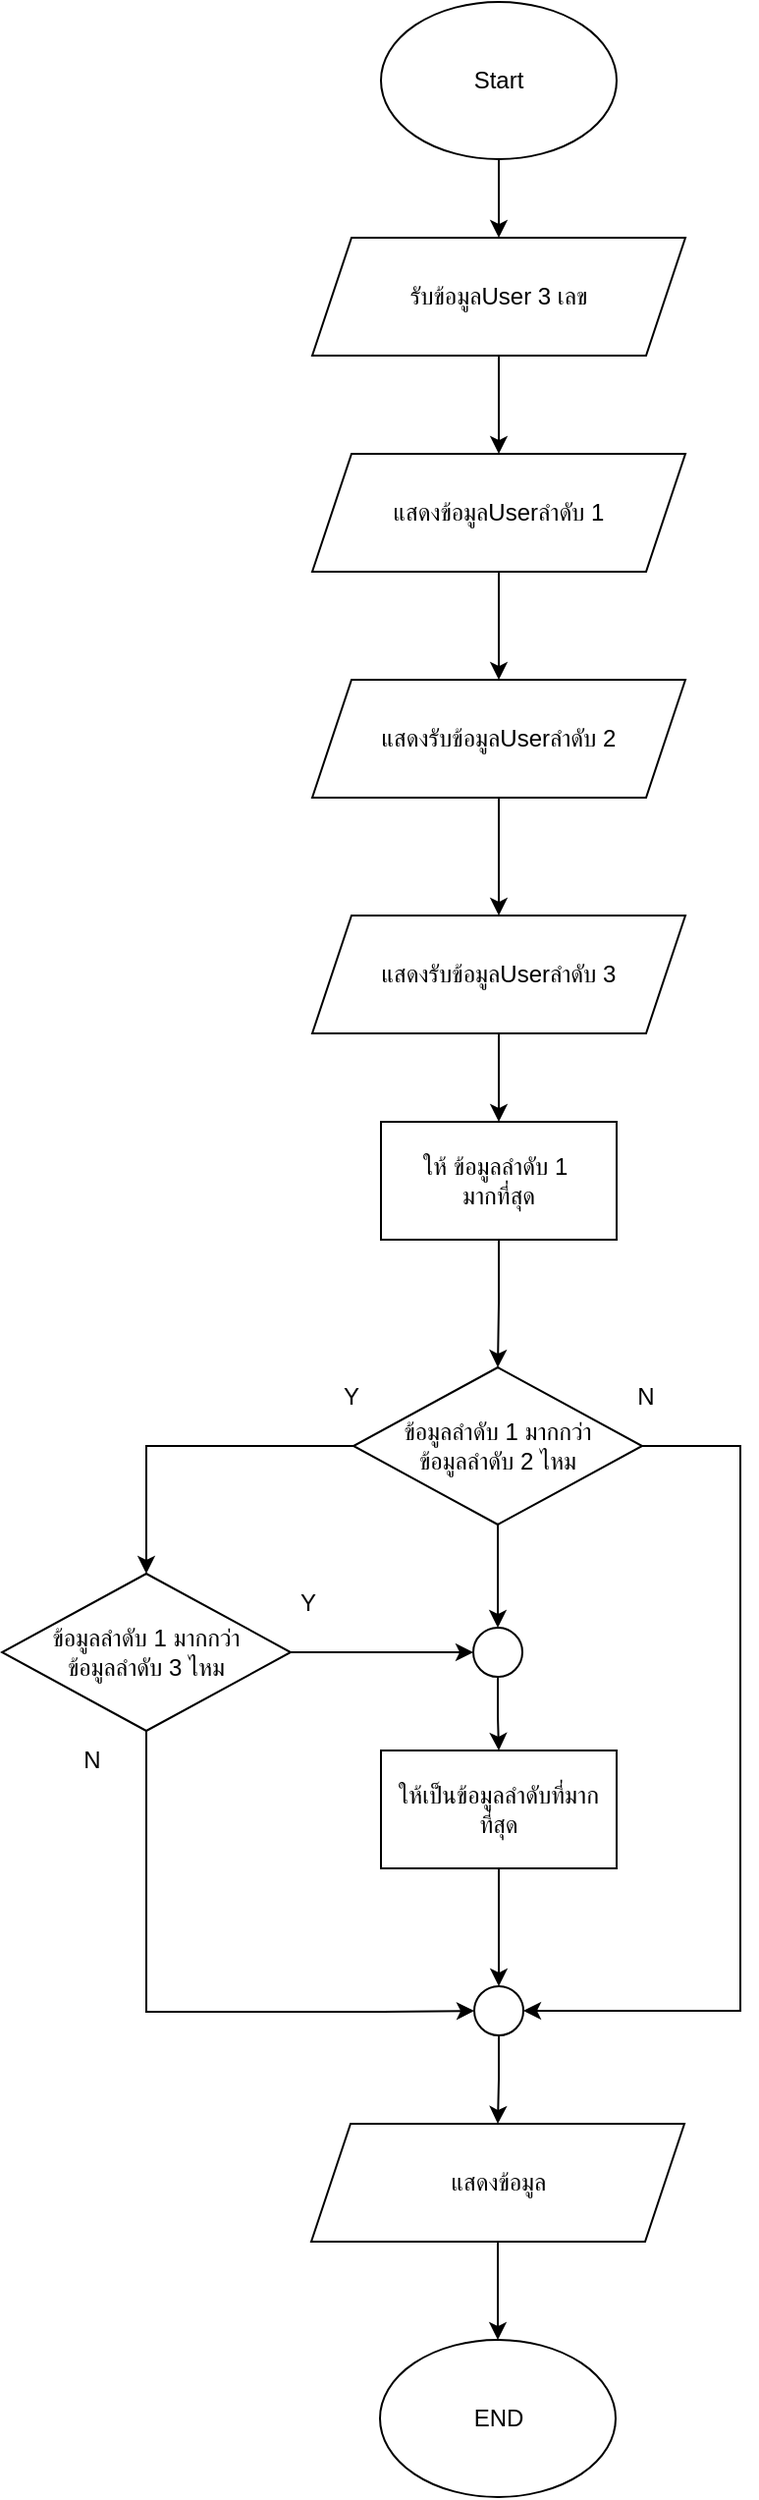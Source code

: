 <mxfile version="25.0.1">
  <diagram name="หน้า-1" id="79Dz5K5z7YCA5iU9ygR0">
    <mxGraphModel dx="3604" dy="1325" grid="1" gridSize="10" guides="1" tooltips="1" connect="1" arrows="1" fold="1" page="1" pageScale="1" pageWidth="827" pageHeight="1169" math="0" shadow="0">
      <root>
        <mxCell id="0" />
        <mxCell id="1" parent="0" />
        <mxCell id="8YtkrATVPZm9ApoZF7PL-10" value="" style="edgeStyle=orthogonalEdgeStyle;rounded=0;orthogonalLoop=1;jettySize=auto;html=1;" edge="1" parent="1" source="8YtkrATVPZm9ApoZF7PL-1" target="8YtkrATVPZm9ApoZF7PL-9">
          <mxGeometry relative="1" as="geometry" />
        </mxCell>
        <mxCell id="8YtkrATVPZm9ApoZF7PL-1" value="Start" style="ellipse;whiteSpace=wrap;html=1;" vertex="1" parent="1">
          <mxGeometry x="-473" y="50" width="120" height="80" as="geometry" />
        </mxCell>
        <mxCell id="8YtkrATVPZm9ApoZF7PL-6" value="" style="edgeStyle=orthogonalEdgeStyle;rounded=0;orthogonalLoop=1;jettySize=auto;html=1;" edge="1" parent="1" source="8YtkrATVPZm9ApoZF7PL-2" target="8YtkrATVPZm9ApoZF7PL-3">
          <mxGeometry relative="1" as="geometry" />
        </mxCell>
        <mxCell id="8YtkrATVPZm9ApoZF7PL-2" value="แสดงข้อมูลUserลำดับ 1" style="shape=parallelogram;perimeter=parallelogramPerimeter;whiteSpace=wrap;html=1;fixedSize=1;" vertex="1" parent="1">
          <mxGeometry x="-508" y="280" width="190" height="60" as="geometry" />
        </mxCell>
        <mxCell id="8YtkrATVPZm9ApoZF7PL-7" value="" style="edgeStyle=orthogonalEdgeStyle;rounded=0;orthogonalLoop=1;jettySize=auto;html=1;" edge="1" parent="1" source="8YtkrATVPZm9ApoZF7PL-3" target="8YtkrATVPZm9ApoZF7PL-4">
          <mxGeometry relative="1" as="geometry" />
        </mxCell>
        <mxCell id="8YtkrATVPZm9ApoZF7PL-3" value="แสดงรับข้อมูลUserลำดับ 2" style="shape=parallelogram;perimeter=parallelogramPerimeter;whiteSpace=wrap;html=1;fixedSize=1;" vertex="1" parent="1">
          <mxGeometry x="-508" y="395" width="190" height="60" as="geometry" />
        </mxCell>
        <mxCell id="8YtkrATVPZm9ApoZF7PL-13" value="" style="edgeStyle=orthogonalEdgeStyle;rounded=0;orthogonalLoop=1;jettySize=auto;html=1;" edge="1" parent="1" source="8YtkrATVPZm9ApoZF7PL-4" target="8YtkrATVPZm9ApoZF7PL-12">
          <mxGeometry relative="1" as="geometry" />
        </mxCell>
        <mxCell id="8YtkrATVPZm9ApoZF7PL-4" value="แสดงรับข้อมูลUserลำดับ 3" style="shape=parallelogram;perimeter=parallelogramPerimeter;whiteSpace=wrap;html=1;fixedSize=1;" vertex="1" parent="1">
          <mxGeometry x="-508" y="515" width="190" height="60" as="geometry" />
        </mxCell>
        <mxCell id="8YtkrATVPZm9ApoZF7PL-11" value="" style="edgeStyle=orthogonalEdgeStyle;rounded=0;orthogonalLoop=1;jettySize=auto;html=1;" edge="1" parent="1" source="8YtkrATVPZm9ApoZF7PL-9" target="8YtkrATVPZm9ApoZF7PL-2">
          <mxGeometry relative="1" as="geometry" />
        </mxCell>
        <mxCell id="8YtkrATVPZm9ApoZF7PL-9" value="รับข้อมูลUser 3 เลข" style="shape=parallelogram;perimeter=parallelogramPerimeter;whiteSpace=wrap;html=1;fixedSize=1;" vertex="1" parent="1">
          <mxGeometry x="-508" y="170" width="190" height="60" as="geometry" />
        </mxCell>
        <mxCell id="8YtkrATVPZm9ApoZF7PL-17" value="" style="edgeStyle=orthogonalEdgeStyle;rounded=0;orthogonalLoop=1;jettySize=auto;html=1;" edge="1" parent="1" source="8YtkrATVPZm9ApoZF7PL-12" target="8YtkrATVPZm9ApoZF7PL-14">
          <mxGeometry relative="1" as="geometry" />
        </mxCell>
        <mxCell id="8YtkrATVPZm9ApoZF7PL-12" value="ให้ ข้อมูลลำดับ 1&amp;nbsp;&lt;div&gt;มากที่สุด&lt;/div&gt;" style="rounded=0;whiteSpace=wrap;html=1;" vertex="1" parent="1">
          <mxGeometry x="-473" y="620" width="120" height="60" as="geometry" />
        </mxCell>
        <mxCell id="8YtkrATVPZm9ApoZF7PL-21" style="edgeStyle=orthogonalEdgeStyle;rounded=0;orthogonalLoop=1;jettySize=auto;html=1;entryX=0.5;entryY=0;entryDx=0;entryDy=0;" edge="1" parent="1" source="8YtkrATVPZm9ApoZF7PL-14" target="8YtkrATVPZm9ApoZF7PL-18">
          <mxGeometry relative="1" as="geometry" />
        </mxCell>
        <mxCell id="8YtkrATVPZm9ApoZF7PL-24" value="" style="edgeStyle=orthogonalEdgeStyle;rounded=0;orthogonalLoop=1;jettySize=auto;html=1;" edge="1" parent="1" source="8YtkrATVPZm9ApoZF7PL-14" target="8YtkrATVPZm9ApoZF7PL-23">
          <mxGeometry relative="1" as="geometry" />
        </mxCell>
        <mxCell id="8YtkrATVPZm9ApoZF7PL-30" style="edgeStyle=orthogonalEdgeStyle;rounded=0;orthogonalLoop=1;jettySize=auto;html=1;entryX=1;entryY=0.5;entryDx=0;entryDy=0;" edge="1" parent="1" source="8YtkrATVPZm9ApoZF7PL-14" target="8YtkrATVPZm9ApoZF7PL-27">
          <mxGeometry relative="1" as="geometry">
            <Array as="points">
              <mxPoint x="-290" y="785" />
              <mxPoint x="-290" y="1073" />
            </Array>
          </mxGeometry>
        </mxCell>
        <mxCell id="8YtkrATVPZm9ApoZF7PL-14" value="&lt;font style=&quot;font-size: 10px;&quot;&gt;&lt;span style=&quot;font-size: 12px;&quot;&gt;ข้อมูลลำดับ 1 มากกว่า&lt;/span&gt;&lt;/font&gt;&lt;div&gt;&lt;font style=&quot;font-size: 10px;&quot;&gt;&lt;span style=&quot;font-size: 12px;&quot;&gt;ข้อมูลลำดับ 2 ไหม&lt;/span&gt;&lt;/font&gt;&lt;/div&gt;" style="rhombus;whiteSpace=wrap;html=1;" vertex="1" parent="1">
          <mxGeometry x="-487" y="745" width="147" height="80" as="geometry" />
        </mxCell>
        <mxCell id="8YtkrATVPZm9ApoZF7PL-15" value="Y" style="text;html=1;align=center;verticalAlign=middle;whiteSpace=wrap;rounded=0;" vertex="1" parent="1">
          <mxGeometry x="-518" y="745" width="60" height="30" as="geometry" />
        </mxCell>
        <mxCell id="8YtkrATVPZm9ApoZF7PL-16" value="N" style="text;html=1;align=center;verticalAlign=middle;whiteSpace=wrap;rounded=0;" vertex="1" parent="1">
          <mxGeometry x="-368" y="745" width="60" height="30" as="geometry" />
        </mxCell>
        <mxCell id="8YtkrATVPZm9ApoZF7PL-26" value="" style="edgeStyle=orthogonalEdgeStyle;rounded=0;orthogonalLoop=1;jettySize=auto;html=1;" edge="1" parent="1" source="8YtkrATVPZm9ApoZF7PL-18" target="8YtkrATVPZm9ApoZF7PL-23">
          <mxGeometry relative="1" as="geometry" />
        </mxCell>
        <mxCell id="8YtkrATVPZm9ApoZF7PL-29" style="edgeStyle=orthogonalEdgeStyle;rounded=0;orthogonalLoop=1;jettySize=auto;html=1;entryX=0;entryY=0.5;entryDx=0;entryDy=0;" edge="1" parent="1" source="8YtkrATVPZm9ApoZF7PL-18" target="8YtkrATVPZm9ApoZF7PL-27">
          <mxGeometry relative="1" as="geometry">
            <Array as="points">
              <mxPoint x="-592" y="1073" />
              <mxPoint x="-472" y="1073" />
            </Array>
          </mxGeometry>
        </mxCell>
        <mxCell id="8YtkrATVPZm9ApoZF7PL-18" value="&lt;font style=&quot;font-size: 10px;&quot;&gt;&lt;span style=&quot;font-size: 12px;&quot;&gt;ข้อมูลลำดับ 1 มากกว่า&lt;/span&gt;&lt;/font&gt;&lt;div&gt;&lt;font style=&quot;font-size: 10px;&quot;&gt;&lt;span style=&quot;font-size: 12px;&quot;&gt;ข้อมูลลำดับ 3 ไหม&lt;/span&gt;&lt;/font&gt;&lt;/div&gt;" style="rhombus;whiteSpace=wrap;html=1;" vertex="1" parent="1">
          <mxGeometry x="-666" y="850" width="147" height="80" as="geometry" />
        </mxCell>
        <mxCell id="8YtkrATVPZm9ApoZF7PL-19" value="Y" style="text;html=1;align=center;verticalAlign=middle;whiteSpace=wrap;rounded=0;" vertex="1" parent="1">
          <mxGeometry x="-540" y="850" width="60" height="30" as="geometry" />
        </mxCell>
        <mxCell id="8YtkrATVPZm9ApoZF7PL-20" value="N" style="text;html=1;align=center;verticalAlign=middle;whiteSpace=wrap;rounded=0;" vertex="1" parent="1">
          <mxGeometry x="-650" y="930" width="60" height="30" as="geometry" />
        </mxCell>
        <mxCell id="8YtkrATVPZm9ApoZF7PL-31" value="" style="edgeStyle=orthogonalEdgeStyle;rounded=0;orthogonalLoop=1;jettySize=auto;html=1;" edge="1" parent="1" source="8YtkrATVPZm9ApoZF7PL-22" target="8YtkrATVPZm9ApoZF7PL-27">
          <mxGeometry relative="1" as="geometry" />
        </mxCell>
        <mxCell id="8YtkrATVPZm9ApoZF7PL-22" value="ให้เป็น&lt;span style=&quot;background-color: initial;&quot;&gt;ข้อมูลลำดับ&lt;/span&gt;&lt;span style=&quot;background-color: initial;&quot;&gt;ที่&lt;/span&gt;&lt;span style=&quot;background-color: initial;&quot;&gt;มากที่สุด&lt;/span&gt;" style="rounded=0;whiteSpace=wrap;html=1;" vertex="1" parent="1">
          <mxGeometry x="-473" y="940" width="120" height="60" as="geometry" />
        </mxCell>
        <mxCell id="8YtkrATVPZm9ApoZF7PL-25" value="" style="edgeStyle=orthogonalEdgeStyle;rounded=0;orthogonalLoop=1;jettySize=auto;html=1;" edge="1" parent="1" source="8YtkrATVPZm9ApoZF7PL-23" target="8YtkrATVPZm9ApoZF7PL-22">
          <mxGeometry relative="1" as="geometry" />
        </mxCell>
        <mxCell id="8YtkrATVPZm9ApoZF7PL-23" value="" style="ellipse;whiteSpace=wrap;html=1;aspect=fixed;" vertex="1" parent="1">
          <mxGeometry x="-426" y="877.5" width="25" height="25" as="geometry" />
        </mxCell>
        <mxCell id="8YtkrATVPZm9ApoZF7PL-32" value="" style="edgeStyle=orthogonalEdgeStyle;rounded=0;orthogonalLoop=1;jettySize=auto;html=1;" edge="1" parent="1" source="8YtkrATVPZm9ApoZF7PL-27" target="8YtkrATVPZm9ApoZF7PL-28">
          <mxGeometry relative="1" as="geometry" />
        </mxCell>
        <mxCell id="8YtkrATVPZm9ApoZF7PL-27" value="" style="ellipse;whiteSpace=wrap;html=1;aspect=fixed;" vertex="1" parent="1">
          <mxGeometry x="-425.5" y="1060" width="25" height="25" as="geometry" />
        </mxCell>
        <mxCell id="8YtkrATVPZm9ApoZF7PL-34" value="" style="edgeStyle=orthogonalEdgeStyle;rounded=0;orthogonalLoop=1;jettySize=auto;html=1;" edge="1" parent="1" source="8YtkrATVPZm9ApoZF7PL-28" target="8YtkrATVPZm9ApoZF7PL-33">
          <mxGeometry relative="1" as="geometry" />
        </mxCell>
        <mxCell id="8YtkrATVPZm9ApoZF7PL-28" value="แสดงข้อมูล" style="shape=parallelogram;perimeter=parallelogramPerimeter;whiteSpace=wrap;html=1;fixedSize=1;" vertex="1" parent="1">
          <mxGeometry x="-508.5" y="1130" width="190" height="60" as="geometry" />
        </mxCell>
        <mxCell id="8YtkrATVPZm9ApoZF7PL-33" value="END" style="ellipse;whiteSpace=wrap;html=1;" vertex="1" parent="1">
          <mxGeometry x="-473.5" y="1240" width="120" height="80" as="geometry" />
        </mxCell>
      </root>
    </mxGraphModel>
  </diagram>
</mxfile>

